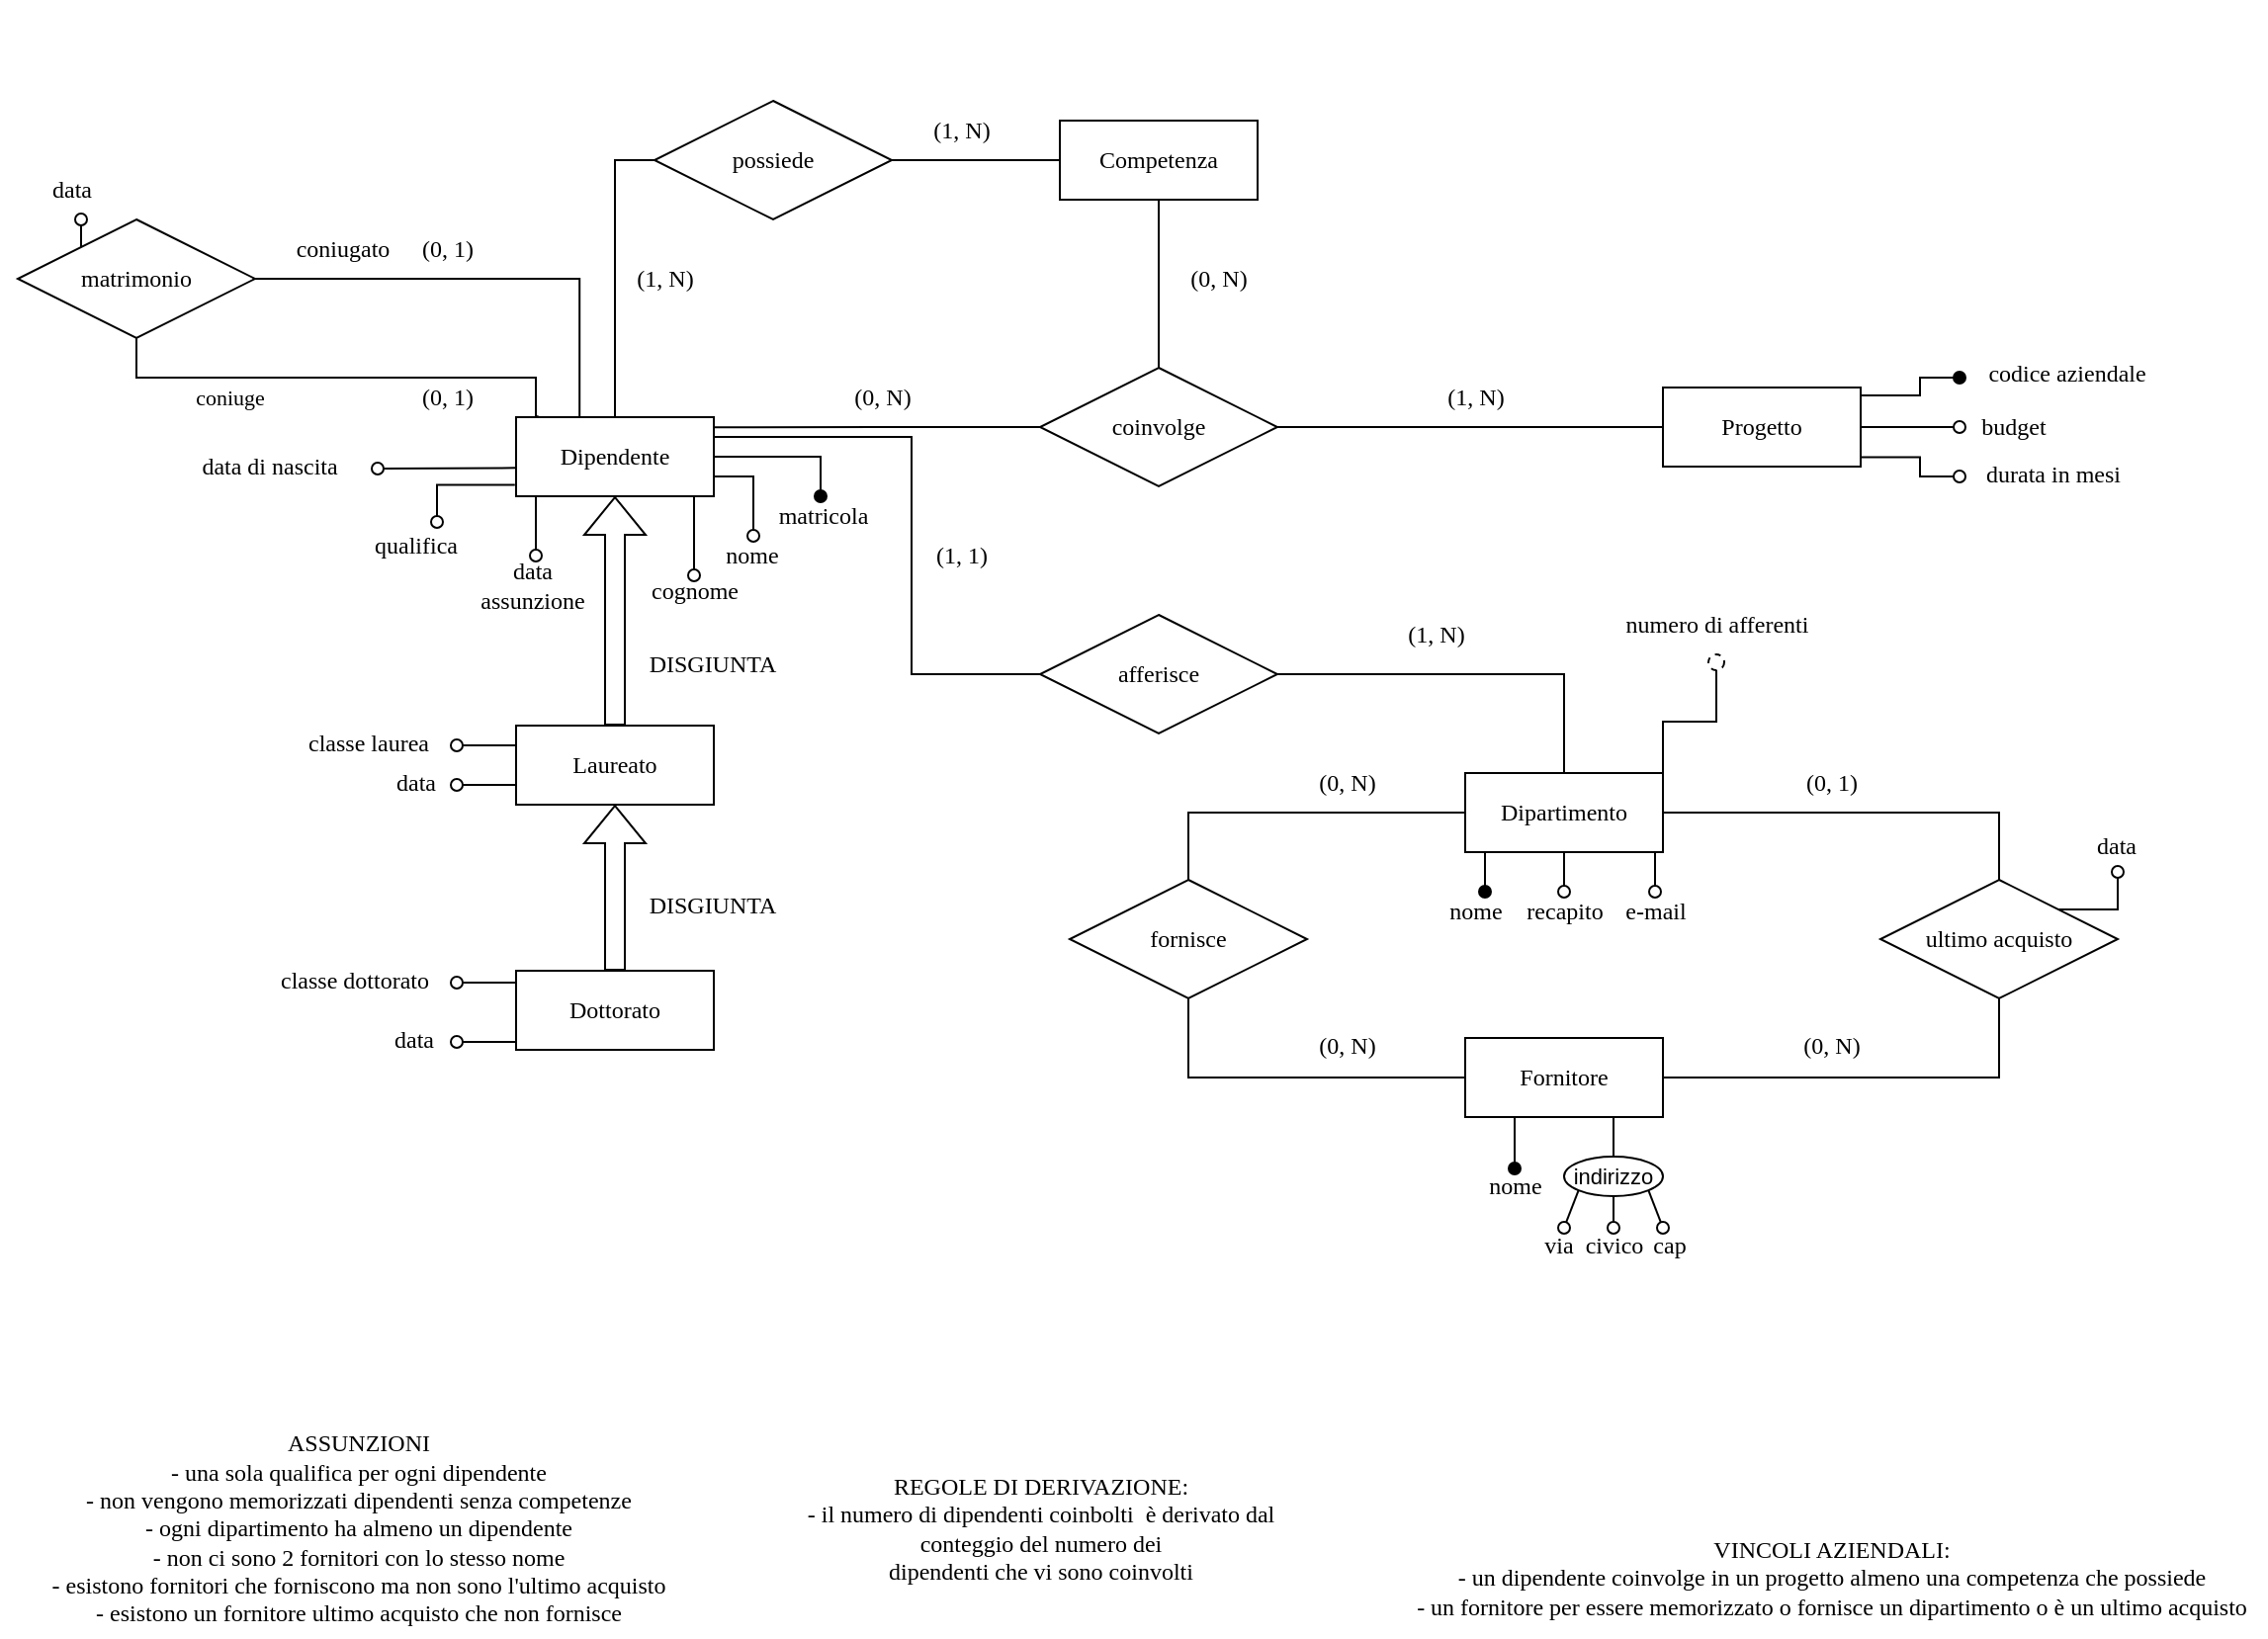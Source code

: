 <mxfile version="21.2.1" type="device">
  <diagram id="6RcjejaiYkViBM4j3bnB" name="Page-1">
    <mxGraphModel dx="968" dy="696" grid="1" gridSize="10" guides="1" tooltips="1" connect="1" arrows="1" fold="1" page="1" pageScale="1" pageWidth="1169" pageHeight="827" math="0" shadow="0">
      <root>
        <mxCell id="0" />
        <mxCell id="1" parent="0" />
        <mxCell id="n6kUpRcJRCV0Vo0bWATQ-28" value="" style="edgeStyle=orthogonalEdgeStyle;rounded=0;orthogonalLoop=1;jettySize=auto;exitX=0.5;exitY=1;exitDx=0;exitDy=0;entryX=0.5;entryY=0;entryDx=0;entryDy=0;strokeColor=default;endArrow=none;endFill=0;fontFamily=Computer Modern;fontSource=http%3A%2F%2Fmirrors.ctan.org%2Ffonts%2Fcm-unicode%2Ffonts%2Fotf%2Fcmunss.otf;html=1;" parent="1" source="n6kUpRcJRCV0Vo0bWATQ-1" target="n6kUpRcJRCV0Vo0bWATQ-9" edge="1">
          <mxGeometry relative="1" as="geometry" />
        </mxCell>
        <mxCell id="n6kUpRcJRCV0Vo0bWATQ-1" value="Competenza" style="whiteSpace=wrap;align=center;fontFamily=Computer Modern;fontSource=http%3A%2F%2Fmirrors.ctan.org%2Ffonts%2Fcm-unicode%2Ffonts%2Fotf%2Fcmunss.otf;html=1;" parent="1" vertex="1">
          <mxGeometry x="535" y="60" width="100" height="40" as="geometry" />
        </mxCell>
        <mxCell id="n6kUpRcJRCV0Vo0bWATQ-106" value="" style="edgeStyle=orthogonalEdgeStyle;rounded=0;orthogonalLoop=1;jettySize=auto;strokeColor=default;fontSize=12;endArrow=oval;endFill=0;fontFamily=Computer Modern;fontSource=http%3A%2F%2Fmirrors.ctan.org%2Ffonts%2Fcm-unicode%2Ffonts%2Fotf%2Fcmunss.otf;html=1;" parent="1" edge="1">
          <mxGeometry relative="1" as="geometry">
            <mxPoint x="380" y="270" as="targetPoint" />
            <Array as="points">
              <mxPoint x="380" y="240" />
            </Array>
            <mxPoint x="360" y="240" as="sourcePoint" />
          </mxGeometry>
        </mxCell>
        <mxCell id="n6kUpRcJRCV0Vo0bWATQ-108" value="" style="edgeStyle=orthogonalEdgeStyle;rounded=0;orthogonalLoop=1;jettySize=auto;exitX=0.006;exitY=0.642;exitDx=0;exitDy=0;strokeColor=default;fontSize=12;endArrow=oval;endFill=0;exitPerimeter=0;fontFamily=Computer Modern;fontSource=http%3A%2F%2Fmirrors.ctan.org%2Ffonts%2Fcm-unicode%2Ffonts%2Fotf%2Fcmunss.otf;html=1;" parent="1" source="n6kUpRcJRCV0Vo0bWATQ-2" edge="1">
          <mxGeometry relative="1" as="geometry">
            <mxPoint x="190" y="236" as="targetPoint" />
            <Array as="points">
              <mxPoint x="190" y="236" />
            </Array>
          </mxGeometry>
        </mxCell>
        <mxCell id="n6kUpRcJRCV0Vo0bWATQ-110" value="" style="edgeStyle=orthogonalEdgeStyle;rounded=0;orthogonalLoop=1;jettySize=auto;exitX=-0.006;exitY=0.856;exitDx=0;exitDy=0;strokeColor=default;fontSize=12;endArrow=oval;endFill=0;exitPerimeter=0;fontFamily=Computer Modern;fontSource=http%3A%2F%2Fmirrors.ctan.org%2Ffonts%2Fcm-unicode%2Ffonts%2Fotf%2Fcmunss.otf;html=1;" parent="1" source="n6kUpRcJRCV0Vo0bWATQ-2" edge="1">
          <mxGeometry relative="1" as="geometry">
            <mxPoint x="220" y="263" as="targetPoint" />
            <Array as="points">
              <mxPoint x="220" y="244" />
              <mxPoint x="220" y="263" />
            </Array>
          </mxGeometry>
        </mxCell>
        <mxCell id="n6kUpRcJRCV0Vo0bWATQ-112" value="" style="edgeStyle=orthogonalEdgeStyle;rounded=0;orthogonalLoop=1;jettySize=auto;exitX=0.25;exitY=1;exitDx=0;exitDy=0;strokeColor=default;fontSize=12;endArrow=oval;endFill=0;fontFamily=Computer Modern;fontSource=http%3A%2F%2Fmirrors.ctan.org%2Ffonts%2Fcm-unicode%2Ffonts%2Fotf%2Fcmunss.otf;html=1;" parent="1" source="n6kUpRcJRCV0Vo0bWATQ-2" edge="1">
          <mxGeometry relative="1" as="geometry">
            <mxPoint x="270" y="280" as="targetPoint" />
            <Array as="points">
              <mxPoint x="270" y="250" />
              <mxPoint x="270" y="270" />
            </Array>
          </mxGeometry>
        </mxCell>
        <mxCell id="n6kUpRcJRCV0Vo0bWATQ-114" value="" style="edgeStyle=orthogonalEdgeStyle;rounded=0;orthogonalLoop=1;jettySize=auto;exitX=0.25;exitY=1;exitDx=0;exitDy=0;strokeColor=default;fontSize=12;endArrow=oval;endFill=0;fontFamily=Computer Modern;fontSource=http%3A%2F%2Fmirrors.ctan.org%2Ffonts%2Fcm-unicode%2Ffonts%2Fotf%2Fcmunss.otf;html=1;" parent="1" source="n6kUpRcJRCV0Vo0bWATQ-2" edge="1">
          <mxGeometry relative="1" as="geometry">
            <mxPoint x="350" y="290" as="targetPoint" />
            <Array as="points">
              <mxPoint x="350" y="250" />
            </Array>
          </mxGeometry>
        </mxCell>
        <mxCell id="n6kUpRcJRCV0Vo0bWATQ-116" value="" style="edgeStyle=orthogonalEdgeStyle;rounded=0;orthogonalLoop=1;jettySize=auto;strokeColor=default;fontSize=12;endArrow=oval;endFill=1;fontFamily=Computer Modern;fontSource=http%3A%2F%2Fmirrors.ctan.org%2Ffonts%2Fcm-unicode%2Ffonts%2Fotf%2Fcmunss.otf;html=1;" parent="1" edge="1">
          <mxGeometry relative="1" as="geometry">
            <mxPoint x="414" y="250" as="targetPoint" />
            <Array as="points">
              <mxPoint x="414" y="230" />
              <mxPoint x="414" y="250" />
            </Array>
            <mxPoint x="354" y="230" as="sourcePoint" />
          </mxGeometry>
        </mxCell>
        <mxCell id="n6kUpRcJRCV0Vo0bWATQ-2" value="Dipendente" style="whiteSpace=wrap;align=center;fontFamily=Computer Modern;fontSource=http%3A%2F%2Fmirrors.ctan.org%2Ffonts%2Fcm-unicode%2Ffonts%2Fotf%2Fcmunss.otf;html=1;" parent="1" vertex="1">
          <mxGeometry x="260" y="210" width="100" height="40" as="geometry" />
        </mxCell>
        <mxCell id="n6kUpRcJRCV0Vo0bWATQ-54" value="" style="edgeStyle=orthogonalEdgeStyle;rounded=0;orthogonalLoop=1;jettySize=auto;exitX=1.001;exitY=0.1;exitDx=0;exitDy=0;strokeColor=default;endArrow=oval;endFill=1;exitPerimeter=0;fontFamily=Computer Modern;fontSource=http%3A%2F%2Fmirrors.ctan.org%2Ffonts%2Fcm-unicode%2Ffonts%2Fotf%2Fcmunss.otf;html=1;" parent="1" source="n6kUpRcJRCV0Vo0bWATQ-3" edge="1">
          <mxGeometry relative="1" as="geometry">
            <mxPoint x="990" y="190" as="targetPoint" />
            <Array as="points">
              <mxPoint x="970" y="199" />
              <mxPoint x="970" y="190" />
            </Array>
          </mxGeometry>
        </mxCell>
        <mxCell id="n6kUpRcJRCV0Vo0bWATQ-59" value="" style="edgeStyle=orthogonalEdgeStyle;rounded=0;orthogonalLoop=1;jettySize=auto;exitX=1;exitY=0.5;exitDx=0;exitDy=0;strokeColor=default;endArrow=oval;endFill=0;fontFamily=Computer Modern;fontSource=http%3A%2F%2Fmirrors.ctan.org%2Ffonts%2Fcm-unicode%2Ffonts%2Fotf%2Fcmunss.otf;html=1;" parent="1" source="n6kUpRcJRCV0Vo0bWATQ-3" edge="1">
          <mxGeometry relative="1" as="geometry">
            <mxPoint x="990" y="215" as="targetPoint" />
            <Array as="points">
              <mxPoint x="990" y="215" />
            </Array>
          </mxGeometry>
        </mxCell>
        <mxCell id="n6kUpRcJRCV0Vo0bWATQ-61" value="" style="edgeStyle=orthogonalEdgeStyle;rounded=0;orthogonalLoop=1;jettySize=auto;exitX=1.003;exitY=0.88;exitDx=0;exitDy=0;strokeColor=default;endArrow=oval;endFill=0;exitPerimeter=0;fontFamily=Computer Modern;fontSource=http%3A%2F%2Fmirrors.ctan.org%2Ffonts%2Fcm-unicode%2Ffonts%2Fotf%2Fcmunss.otf;html=1;" parent="1" source="n6kUpRcJRCV0Vo0bWATQ-3" edge="1">
          <mxGeometry relative="1" as="geometry">
            <mxPoint x="990" y="240" as="targetPoint" />
            <Array as="points">
              <mxPoint x="970" y="230" />
              <mxPoint x="970" y="240" />
            </Array>
          </mxGeometry>
        </mxCell>
        <mxCell id="n6kUpRcJRCV0Vo0bWATQ-3" value="Progetto" style="whiteSpace=wrap;align=center;fontFamily=Computer Modern;fontSource=http%3A%2F%2Fmirrors.ctan.org%2Ffonts%2Fcm-unicode%2Ffonts%2Fotf%2Fcmunss.otf;html=1;" parent="1" vertex="1">
          <mxGeometry x="840" y="195" width="100" height="40" as="geometry" />
        </mxCell>
        <mxCell id="n6kUpRcJRCV0Vo0bWATQ-76" value="" style="edgeStyle=orthogonalEdgeStyle;rounded=0;orthogonalLoop=1;jettySize=auto;exitX=0;exitY=0.25;exitDx=0;exitDy=0;strokeColor=default;fontSize=12;endArrow=oval;endFill=0;fontFamily=Computer Modern;fontSource=http%3A%2F%2Fmirrors.ctan.org%2Ffonts%2Fcm-unicode%2Ffonts%2Fotf%2Fcmunss.otf;html=1;" parent="1" source="n6kUpRcJRCV0Vo0bWATQ-4" edge="1">
          <mxGeometry relative="1" as="geometry">
            <mxPoint x="230" y="376" as="targetPoint" />
          </mxGeometry>
        </mxCell>
        <mxCell id="n6kUpRcJRCV0Vo0bWATQ-78" value="" style="edgeStyle=orthogonalEdgeStyle;rounded=0;orthogonalLoop=1;jettySize=auto;exitX=0;exitY=0.75;exitDx=0;exitDy=0;strokeColor=default;fontSize=12;endArrow=oval;endFill=0;fontFamily=Computer Modern;fontSource=http%3A%2F%2Fmirrors.ctan.org%2Ffonts%2Fcm-unicode%2Ffonts%2Fotf%2Fcmunss.otf;html=1;" parent="1" source="n6kUpRcJRCV0Vo0bWATQ-4" edge="1">
          <mxGeometry relative="1" as="geometry">
            <mxPoint x="230" y="396" as="targetPoint" />
          </mxGeometry>
        </mxCell>
        <mxCell id="n6kUpRcJRCV0Vo0bWATQ-4" value="Laureato" style="whiteSpace=wrap;align=center;fontFamily=Computer Modern;fontSource=http%3A%2F%2Fmirrors.ctan.org%2Ffonts%2Fcm-unicode%2Ffonts%2Fotf%2Fcmunss.otf;html=1;" parent="1" vertex="1">
          <mxGeometry x="260" y="366" width="100" height="40" as="geometry" />
        </mxCell>
        <mxCell id="n6kUpRcJRCV0Vo0bWATQ-70" value="" style="edgeStyle=orthogonalEdgeStyle;rounded=0;orthogonalLoop=1;jettySize=auto;exitX=0;exitY=0.5;exitDx=0;exitDy=0;strokeColor=default;fontSize=12;endArrow=oval;endFill=0;fontFamily=Computer Modern;fontSource=http%3A%2F%2Fmirrors.ctan.org%2Ffonts%2Fcm-unicode%2Ffonts%2Fotf%2Fcmunss.otf;html=1;" parent="1" source="n6kUpRcJRCV0Vo0bWATQ-5" edge="1">
          <mxGeometry relative="1" as="geometry">
            <mxPoint x="230" y="496" as="targetPoint" />
            <Array as="points">
              <mxPoint x="260" y="496" />
            </Array>
          </mxGeometry>
        </mxCell>
        <mxCell id="n6kUpRcJRCV0Vo0bWATQ-72" value="" style="edgeStyle=orthogonalEdgeStyle;rounded=0;orthogonalLoop=1;jettySize=auto;exitX=0;exitY=0.5;exitDx=0;exitDy=0;strokeColor=default;fontSize=12;endArrow=oval;endFill=0;fontFamily=Computer Modern;fontSource=http%3A%2F%2Fmirrors.ctan.org%2Ffonts%2Fcm-unicode%2Ffonts%2Fotf%2Fcmunss.otf;html=1;" parent="1" source="n6kUpRcJRCV0Vo0bWATQ-5" edge="1">
          <mxGeometry relative="1" as="geometry">
            <mxPoint x="230" y="526" as="targetPoint" />
            <Array as="points">
              <mxPoint x="260" y="526" />
            </Array>
          </mxGeometry>
        </mxCell>
        <mxCell id="n6kUpRcJRCV0Vo0bWATQ-5" value="Dottorato" style="whiteSpace=wrap;align=center;fontFamily=Computer Modern;fontSource=http%3A%2F%2Fmirrors.ctan.org%2Ffonts%2Fcm-unicode%2Ffonts%2Fotf%2Fcmunss.otf;html=1;" parent="1" vertex="1">
          <mxGeometry x="260" y="490" width="100" height="40" as="geometry" />
        </mxCell>
        <mxCell id="n6kUpRcJRCV0Vo0bWATQ-33" value="" style="edgeStyle=orthogonalEdgeStyle;rounded=0;orthogonalLoop=1;jettySize=auto;exitX=1;exitY=0.5;exitDx=0;exitDy=0;entryX=0.5;entryY=0;entryDx=0;entryDy=0;strokeColor=default;endArrow=none;endFill=0;fontFamily=Computer Modern;fontSource=http%3A%2F%2Fmirrors.ctan.org%2Ffonts%2Fcm-unicode%2Ffonts%2Fotf%2Fcmunss.otf;html=1;" parent="1" source="n6kUpRcJRCV0Vo0bWATQ-6" target="n6kUpRcJRCV0Vo0bWATQ-13" edge="1">
          <mxGeometry relative="1" as="geometry" />
        </mxCell>
        <mxCell id="n6kUpRcJRCV0Vo0bWATQ-91" value="" style="edgeStyle=orthogonalEdgeStyle;rounded=0;orthogonalLoop=1;jettySize=auto;exitX=0.25;exitY=1;exitDx=0;exitDy=0;strokeColor=default;fontSize=12;endArrow=oval;endFill=1;fontFamily=Computer Modern;fontSource=http%3A%2F%2Fmirrors.ctan.org%2Ffonts%2Fcm-unicode%2Ffonts%2Fotf%2Fcmunss.otf;html=1;" parent="1" source="n6kUpRcJRCV0Vo0bWATQ-6" edge="1">
          <mxGeometry relative="1" as="geometry">
            <mxPoint x="765" y="430" as="targetPoint" />
          </mxGeometry>
        </mxCell>
        <mxCell id="n6kUpRcJRCV0Vo0bWATQ-93" value="" style="edgeStyle=orthogonalEdgeStyle;rounded=0;orthogonalLoop=1;jettySize=auto;exitX=0.25;exitY=1;exitDx=0;exitDy=0;strokeColor=default;fontSize=12;endArrow=oval;endFill=1;fontFamily=Computer Modern;fontSource=http%3A%2F%2Fmirrors.ctan.org%2Ffonts%2Fcm-unicode%2Ffonts%2Fotf%2Fcmunss.otf;html=1;" parent="1" source="n6kUpRcJRCV0Vo0bWATQ-6" edge="1">
          <mxGeometry relative="1" as="geometry">
            <mxPoint x="750" y="450" as="targetPoint" />
            <Array as="points">
              <mxPoint x="750" y="430" />
              <mxPoint x="750" y="450" />
            </Array>
          </mxGeometry>
        </mxCell>
        <mxCell id="n6kUpRcJRCV0Vo0bWATQ-97" value="" style="edgeStyle=orthogonalEdgeStyle;rounded=0;orthogonalLoop=1;jettySize=auto;exitX=0.5;exitY=1;exitDx=0;exitDy=0;strokeColor=default;fontSize=12;endArrow=oval;endFill=0;fontFamily=Computer Modern;fontSource=http%3A%2F%2Fmirrors.ctan.org%2Ffonts%2Fcm-unicode%2Ffonts%2Fotf%2Fcmunss.otf;html=1;" parent="1" source="n6kUpRcJRCV0Vo0bWATQ-6" edge="1">
          <mxGeometry relative="1" as="geometry">
            <mxPoint x="790" y="450" as="targetPoint" />
          </mxGeometry>
        </mxCell>
        <mxCell id="n6kUpRcJRCV0Vo0bWATQ-101" value="" style="edgeStyle=orthogonalEdgeStyle;rounded=0;orthogonalLoop=1;jettySize=auto;exitX=0.75;exitY=1;exitDx=0;exitDy=0;strokeColor=default;fontSize=12;endArrow=oval;endFill=0;entryX=0.5;entryY=0.167;entryDx=0;entryDy=0;entryPerimeter=0;fontFamily=Computer Modern;fontSource=http%3A%2F%2Fmirrors.ctan.org%2Ffonts%2Fcm-unicode%2Ffonts%2Fotf%2Fcmunss.otf;html=1;" parent="1" source="n6kUpRcJRCV0Vo0bWATQ-6" target="n6kUpRcJRCV0Vo0bWATQ-104" edge="1">
          <mxGeometry relative="1" as="geometry">
            <mxPoint x="815" y="450" as="targetPoint" />
            <Array as="points" />
          </mxGeometry>
        </mxCell>
        <mxCell id="n6kUpRcJRCV0Vo0bWATQ-6" value="Dipartimento" style="whiteSpace=wrap;align=center;fontFamily=Computer Modern;fontSource=http%3A%2F%2Fmirrors.ctan.org%2Ffonts%2Fcm-unicode%2Ffonts%2Fotf%2Fcmunss.otf;html=1;" parent="1" vertex="1">
          <mxGeometry x="740" y="390" width="100" height="40" as="geometry" />
        </mxCell>
        <mxCell id="n6kUpRcJRCV0Vo0bWATQ-85" value="" style="edgeStyle=orthogonalEdgeStyle;rounded=0;orthogonalLoop=1;jettySize=auto;exitX=0.25;exitY=1;exitDx=0;exitDy=0;strokeColor=default;fontSize=12;endArrow=oval;endFill=1;fontFamily=Computer Modern;fontSource=http%3A%2F%2Fmirrors.ctan.org%2Ffonts%2Fcm-unicode%2Ffonts%2Fotf%2Fcmunss.otf;html=1;" parent="1" source="n6kUpRcJRCV0Vo0bWATQ-7" edge="1">
          <mxGeometry relative="1" as="geometry">
            <mxPoint x="765" y="590" as="targetPoint" />
          </mxGeometry>
        </mxCell>
        <mxCell id="n6kUpRcJRCV0Vo0bWATQ-7" value="Fornitore" style="whiteSpace=wrap;align=center;fontFamily=Computer Modern;fontSource=http%3A%2F%2Fmirrors.ctan.org%2Ffonts%2Fcm-unicode%2Ffonts%2Fotf%2Fcmunss.otf;html=1;" parent="1" vertex="1">
          <mxGeometry x="740" y="524" width="100" height="40" as="geometry" />
        </mxCell>
        <mxCell id="n6kUpRcJRCV0Vo0bWATQ-16" value="" style="edgeStyle=orthogonalEdgeStyle;rounded=0;orthogonalLoop=1;jettySize=auto;exitX=1;exitY=0.5;exitDx=0;exitDy=0;entryX=0;entryY=0.5;entryDx=0;entryDy=0;strokeColor=default;endArrow=none;endFill=0;fontFamily=Computer Modern;fontSource=http%3A%2F%2Fmirrors.ctan.org%2Ffonts%2Fcm-unicode%2Ffonts%2Fotf%2Fcmunss.otf;html=1;" parent="1" source="n6kUpRcJRCV0Vo0bWATQ-8" target="n6kUpRcJRCV0Vo0bWATQ-1" edge="1">
          <mxGeometry relative="1" as="geometry" />
        </mxCell>
        <mxCell id="n6kUpRcJRCV0Vo0bWATQ-17" value="" style="edgeStyle=orthogonalEdgeStyle;rounded=0;orthogonalLoop=1;jettySize=auto;exitX=0;exitY=0.5;exitDx=0;exitDy=0;entryX=0.5;entryY=0;entryDx=0;entryDy=0;strokeColor=default;endArrow=none;endFill=0;fontFamily=Computer Modern;fontSource=http%3A%2F%2Fmirrors.ctan.org%2Ffonts%2Fcm-unicode%2Ffonts%2Fotf%2Fcmunss.otf;html=1;" parent="1" source="n6kUpRcJRCV0Vo0bWATQ-8" target="n6kUpRcJRCV0Vo0bWATQ-2" edge="1">
          <mxGeometry relative="1" as="geometry" />
        </mxCell>
        <mxCell id="n6kUpRcJRCV0Vo0bWATQ-8" value="possiede" style="shape=rhombus;perimeter=rhombusPerimeter;whiteSpace=wrap;align=center;fontFamily=Computer Modern;fontSource=http%3A%2F%2Fmirrors.ctan.org%2Ffonts%2Fcm-unicode%2Ffonts%2Fotf%2Fcmunss.otf;html=1;" parent="1" vertex="1">
          <mxGeometry x="330" y="50" width="120" height="60" as="geometry" />
        </mxCell>
        <mxCell id="n6kUpRcJRCV0Vo0bWATQ-29" value="" style="edgeStyle=orthogonalEdgeStyle;rounded=0;orthogonalLoop=1;jettySize=auto;exitX=1;exitY=0.5;exitDx=0;exitDy=0;entryX=0;entryY=0.5;entryDx=0;entryDy=0;strokeColor=default;endArrow=none;endFill=0;fontFamily=Computer Modern;fontSource=http%3A%2F%2Fmirrors.ctan.org%2Ffonts%2Fcm-unicode%2Ffonts%2Fotf%2Fcmunss.otf;html=1;" parent="1" source="n6kUpRcJRCV0Vo0bWATQ-9" target="n6kUpRcJRCV0Vo0bWATQ-3" edge="1">
          <mxGeometry relative="1" as="geometry" />
        </mxCell>
        <mxCell id="n6kUpRcJRCV0Vo0bWATQ-30" value="" style="edgeStyle=orthogonalEdgeStyle;rounded=0;orthogonalLoop=1;jettySize=auto;exitX=0;exitY=0.5;exitDx=0;exitDy=0;entryX=0.998;entryY=0.128;entryDx=0;entryDy=0;strokeColor=default;endArrow=none;endFill=0;entryPerimeter=0;fontFamily=Computer Modern;fontSource=http%3A%2F%2Fmirrors.ctan.org%2Ffonts%2Fcm-unicode%2Ffonts%2Fotf%2Fcmunss.otf;html=1;" parent="1" source="n6kUpRcJRCV0Vo0bWATQ-9" target="n6kUpRcJRCV0Vo0bWATQ-2" edge="1">
          <mxGeometry relative="1" as="geometry" />
        </mxCell>
        <mxCell id="n6kUpRcJRCV0Vo0bWATQ-9" value="coinvolge" style="shape=rhombus;perimeter=rhombusPerimeter;whiteSpace=wrap;align=center;fontFamily=Computer Modern;fontSource=http%3A%2F%2Fmirrors.ctan.org%2Ffonts%2Fcm-unicode%2Ffonts%2Fotf%2Fcmunss.otf;html=1;" parent="1" vertex="1">
          <mxGeometry x="525" y="185" width="120" height="60" as="geometry" />
        </mxCell>
        <mxCell id="n6kUpRcJRCV0Vo0bWATQ-31" value="" style="edgeStyle=orthogonalEdgeStyle;rounded=0;orthogonalLoop=1;jettySize=auto;exitX=0;exitY=0.5;exitDx=0;exitDy=0;entryX=1;entryY=1;entryDx=0;entryDy=0;strokeColor=default;endArrow=none;endFill=0;fontFamily=Computer Modern;fontSource=http%3A%2F%2Fmirrors.ctan.org%2Ffonts%2Fcm-unicode%2Ffonts%2Fotf%2Fcmunss.otf;html=1;" parent="1" source="n6kUpRcJRCV0Vo0bWATQ-11" target="n6kUpRcJRCV0Vo0bWATQ-2" edge="1">
          <mxGeometry relative="1" as="geometry">
            <Array as="points">
              <mxPoint x="460" y="340" />
              <mxPoint x="460" y="220" />
              <mxPoint x="360" y="220" />
            </Array>
          </mxGeometry>
        </mxCell>
        <mxCell id="n6kUpRcJRCV0Vo0bWATQ-32" value="" style="edgeStyle=orthogonalEdgeStyle;rounded=0;orthogonalLoop=1;jettySize=auto;exitX=1;exitY=0.5;exitDx=0;exitDy=0;entryX=0.5;entryY=0;entryDx=0;entryDy=0;strokeColor=default;endArrow=none;endFill=0;fontFamily=Computer Modern;fontSource=http%3A%2F%2Fmirrors.ctan.org%2Ffonts%2Fcm-unicode%2Ffonts%2Fotf%2Fcmunss.otf;html=1;" parent="1" source="n6kUpRcJRCV0Vo0bWATQ-11" target="n6kUpRcJRCV0Vo0bWATQ-6" edge="1">
          <mxGeometry relative="1" as="geometry" />
        </mxCell>
        <mxCell id="n6kUpRcJRCV0Vo0bWATQ-11" value="afferisce" style="shape=rhombus;perimeter=rhombusPerimeter;whiteSpace=wrap;align=center;fontFamily=Computer Modern;fontSource=http%3A%2F%2Fmirrors.ctan.org%2Ffonts%2Fcm-unicode%2Ffonts%2Fotf%2Fcmunss.otf;html=1;" parent="1" vertex="1">
          <mxGeometry x="525" y="310" width="120" height="60" as="geometry" />
        </mxCell>
        <mxCell id="n6kUpRcJRCV0Vo0bWATQ-35" value="" style="edgeStyle=orthogonalEdgeStyle;rounded=0;orthogonalLoop=1;jettySize=auto;exitX=0.5;exitY=1;exitDx=0;exitDy=0;entryX=0;entryY=0.5;entryDx=0;entryDy=0;strokeColor=default;endArrow=none;endFill=0;fontFamily=Computer Modern;fontSource=http%3A%2F%2Fmirrors.ctan.org%2Ffonts%2Fcm-unicode%2Ffonts%2Fotf%2Fcmunss.otf;html=1;" parent="1" source="n6kUpRcJRCV0Vo0bWATQ-12" target="n6kUpRcJRCV0Vo0bWATQ-7" edge="1">
          <mxGeometry relative="1" as="geometry" />
        </mxCell>
        <mxCell id="n6kUpRcJRCV0Vo0bWATQ-36" value="" style="edgeStyle=orthogonalEdgeStyle;rounded=0;orthogonalLoop=1;jettySize=auto;exitX=0.5;exitY=0;exitDx=0;exitDy=0;entryX=0;entryY=0.5;entryDx=0;entryDy=0;strokeColor=default;endArrow=none;endFill=0;fontFamily=Computer Modern;fontSource=http%3A%2F%2Fmirrors.ctan.org%2Ffonts%2Fcm-unicode%2Ffonts%2Fotf%2Fcmunss.otf;html=1;" parent="1" source="n6kUpRcJRCV0Vo0bWATQ-12" target="n6kUpRcJRCV0Vo0bWATQ-6" edge="1">
          <mxGeometry relative="1" as="geometry" />
        </mxCell>
        <mxCell id="n6kUpRcJRCV0Vo0bWATQ-12" value="fornisce" style="shape=rhombus;perimeter=rhombusPerimeter;whiteSpace=wrap;align=center;fontFamily=Computer Modern;fontSource=http%3A%2F%2Fmirrors.ctan.org%2Ffonts%2Fcm-unicode%2Ffonts%2Fotf%2Fcmunss.otf;html=1;" parent="1" vertex="1">
          <mxGeometry x="540" y="444" width="120" height="60" as="geometry" />
        </mxCell>
        <mxCell id="n6kUpRcJRCV0Vo0bWATQ-34" value="" style="edgeStyle=orthogonalEdgeStyle;rounded=0;orthogonalLoop=1;jettySize=auto;exitX=0.5;exitY=1;exitDx=0;exitDy=0;entryX=1;entryY=0.5;entryDx=0;entryDy=0;strokeColor=default;endArrow=none;endFill=0;fontFamily=Computer Modern;fontSource=http%3A%2F%2Fmirrors.ctan.org%2Ffonts%2Fcm-unicode%2Ffonts%2Fotf%2Fcmunss.otf;html=1;" parent="1" source="n6kUpRcJRCV0Vo0bWATQ-13" target="n6kUpRcJRCV0Vo0bWATQ-7" edge="1">
          <mxGeometry relative="1" as="geometry" />
        </mxCell>
        <mxCell id="n6kUpRcJRCV0Vo0bWATQ-82" value="" style="edgeStyle=orthogonalEdgeStyle;rounded=0;orthogonalLoop=1;jettySize=auto;exitX=1;exitY=0;exitDx=0;exitDy=0;strokeColor=default;fontSize=12;endArrow=oval;endFill=0;fontFamily=Computer Modern;fontSource=http%3A%2F%2Fmirrors.ctan.org%2Ffonts%2Fcm-unicode%2Ffonts%2Fotf%2Fcmunss.otf;html=1;" parent="1" source="n6kUpRcJRCV0Vo0bWATQ-13" edge="1">
          <mxGeometry relative="1" as="geometry">
            <mxPoint x="1070" y="440" as="targetPoint" />
          </mxGeometry>
        </mxCell>
        <mxCell id="n6kUpRcJRCV0Vo0bWATQ-13" value="ultimo acquisto" style="shape=rhombus;perimeter=rhombusPerimeter;whiteSpace=wrap;align=center;fontFamily=Computer Modern;fontSource=http%3A%2F%2Fmirrors.ctan.org%2Ffonts%2Fcm-unicode%2Ffonts%2Fotf%2Fcmunss.otf;html=1;" parent="1" vertex="1">
          <mxGeometry x="950" y="444" width="120" height="60" as="geometry" />
        </mxCell>
        <mxCell id="n6kUpRcJRCV0Vo0bWATQ-23" value="(1, N)" style="text;align=center;verticalAlign=middle;resizable=0;points=[];autosize=1;strokeColor=none;fillColor=none;fontFamily=Computer Modern;fontSource=http%3A%2F%2Fmirrors.ctan.org%2Ffonts%2Fcm-unicode%2Ffonts%2Fotf%2Fcmunss.otf;html=1;" parent="1" vertex="1">
          <mxGeometry x="310" y="125" width="50" height="30" as="geometry" />
        </mxCell>
        <mxCell id="n6kUpRcJRCV0Vo0bWATQ-25" value="(1, N)" style="text;align=center;verticalAlign=middle;resizable=0;points=[];autosize=1;strokeColor=none;fillColor=none;fontFamily=Computer Modern;fontSource=http%3A%2F%2Fmirrors.ctan.org%2Ffonts%2Fcm-unicode%2Ffonts%2Fotf%2Fcmunss.otf;html=1;" parent="1" vertex="1">
          <mxGeometry x="460" y="50" width="50" height="30" as="geometry" />
        </mxCell>
        <mxCell id="n6kUpRcJRCV0Vo0bWATQ-27" value="(0, 1)" style="text;align=center;verticalAlign=middle;resizable=0;points=[];autosize=1;strokeColor=none;fillColor=none;fontFamily=Computer Modern;fontSource=http%3A%2F%2Fmirrors.ctan.org%2Ffonts%2Fcm-unicode%2Ffonts%2Fotf%2Fcmunss.otf;html=1;" parent="1" vertex="1">
          <mxGeometry x="200" y="185" width="50" height="30" as="geometry" />
        </mxCell>
        <mxCell id="n6kUpRcJRCV0Vo0bWATQ-37" value="(0, N)" style="text;align=center;verticalAlign=middle;resizable=0;points=[];autosize=1;strokeColor=none;fillColor=none;fontFamily=Computer Modern;fontSource=http%3A%2F%2Fmirrors.ctan.org%2Ffonts%2Fcm-unicode%2Ffonts%2Fotf%2Fcmunss.otf;html=1;" parent="1" vertex="1">
          <mxGeometry x="420" y="185" width="50" height="30" as="geometry" />
        </mxCell>
        <mxCell id="n6kUpRcJRCV0Vo0bWATQ-38" value="(1, N)" style="text;align=center;verticalAlign=middle;resizable=0;points=[];autosize=1;strokeColor=none;fillColor=none;fontFamily=Computer Modern;fontSource=http%3A%2F%2Fmirrors.ctan.org%2Ffonts%2Fcm-unicode%2Ffonts%2Fotf%2Fcmunss.otf;html=1;" parent="1" vertex="1">
          <mxGeometry x="720" y="185" width="50" height="30" as="geometry" />
        </mxCell>
        <mxCell id="n6kUpRcJRCV0Vo0bWATQ-39" value="(1, 1)" style="text;align=center;verticalAlign=middle;resizable=0;points=[];autosize=1;strokeColor=none;fillColor=none;fontFamily=Computer Modern;fontSource=http%3A%2F%2Fmirrors.ctan.org%2Ffonts%2Fcm-unicode%2Ffonts%2Fotf%2Fcmunss.otf;html=1;" parent="1" vertex="1">
          <mxGeometry x="460" y="265" width="50" height="30" as="geometry" />
        </mxCell>
        <mxCell id="n6kUpRcJRCV0Vo0bWATQ-40" value="(1, N)" style="text;align=center;verticalAlign=middle;resizable=0;points=[];autosize=1;strokeColor=none;fillColor=none;fontFamily=Computer Modern;fontSource=http%3A%2F%2Fmirrors.ctan.org%2Ffonts%2Fcm-unicode%2Ffonts%2Fotf%2Fcmunss.otf;html=1;" parent="1" vertex="1">
          <mxGeometry x="700" y="305" width="50" height="30" as="geometry" />
        </mxCell>
        <mxCell id="n6kUpRcJRCV0Vo0bWATQ-41" value="(0, N)" style="text;align=center;verticalAlign=middle;resizable=0;points=[];autosize=1;strokeColor=none;fillColor=none;fontFamily=Computer Modern;fontSource=http%3A%2F%2Fmirrors.ctan.org%2Ffonts%2Fcm-unicode%2Ffonts%2Fotf%2Fcmunss.otf;html=1;" parent="1" vertex="1">
          <mxGeometry x="655" y="380" width="50" height="30" as="geometry" />
        </mxCell>
        <mxCell id="n6kUpRcJRCV0Vo0bWATQ-43" value="(0, N)" style="text;align=center;verticalAlign=middle;resizable=0;points=[];autosize=1;strokeColor=none;fillColor=none;fontFamily=Computer Modern;fontSource=http%3A%2F%2Fmirrors.ctan.org%2Ffonts%2Fcm-unicode%2Ffonts%2Fotf%2Fcmunss.otf;html=1;" parent="1" vertex="1">
          <mxGeometry x="655" y="513.0" width="50" height="30" as="geometry" />
        </mxCell>
        <mxCell id="n6kUpRcJRCV0Vo0bWATQ-44" value="(0, N)" style="text;align=center;verticalAlign=middle;resizable=0;points=[];autosize=1;strokeColor=none;fillColor=none;fontFamily=Computer Modern;fontSource=http%3A%2F%2Fmirrors.ctan.org%2Ffonts%2Fcm-unicode%2Ffonts%2Fotf%2Fcmunss.otf;html=1;" parent="1" vertex="1">
          <mxGeometry x="900" y="513.0" width="50" height="30" as="geometry" />
        </mxCell>
        <mxCell id="n6kUpRcJRCV0Vo0bWATQ-45" value="(0, 1)" style="text;align=center;verticalAlign=middle;resizable=0;points=[];autosize=1;strokeColor=none;fillColor=none;fontFamily=Computer Modern;fontSource=http%3A%2F%2Fmirrors.ctan.org%2Ffonts%2Fcm-unicode%2Ffonts%2Fotf%2Fcmunss.otf;html=1;" parent="1" vertex="1">
          <mxGeometry x="900" y="380" width="50" height="30" as="geometry" />
        </mxCell>
        <mxCell id="n6kUpRcJRCV0Vo0bWATQ-46" value="(0, N)" style="text;align=center;verticalAlign=middle;resizable=0;points=[];autosize=1;strokeColor=none;fillColor=none;fontFamily=Computer Modern;fontSource=http%3A%2F%2Fmirrors.ctan.org%2Ffonts%2Fcm-unicode%2Ffonts%2Fotf%2Fcmunss.otf;html=1;" parent="1" vertex="1">
          <mxGeometry x="590" y="125.0" width="50" height="30" as="geometry" />
        </mxCell>
        <mxCell id="n6kUpRcJRCV0Vo0bWATQ-52" value="codice aziendale" style="text;align=center;verticalAlign=middle;resizable=0;points=[];autosize=1;strokeColor=none;fillColor=none;spacing=0;fontFamily=Computer Modern;fontSource=http%3A%2F%2Fmirrors.ctan.org%2Ffonts%2Fcm-unicode%2Ffonts%2Fotf%2Fcmunss.otf;html=1;" parent="1" vertex="1">
          <mxGeometry x="994" y="178" width="100" height="20" as="geometry" />
        </mxCell>
        <mxCell id="n6kUpRcJRCV0Vo0bWATQ-57" value="budget" style="text;align=center;verticalAlign=middle;resizable=0;points=[];autosize=1;strokeColor=none;fillColor=none;spacing=0;fontFamily=Computer Modern;fontSource=http%3A%2F%2Fmirrors.ctan.org%2Ffonts%2Fcm-unicode%2Ffonts%2Fotf%2Fcmunss.otf;html=1;" parent="1" vertex="1">
          <mxGeometry x="992" y="205" width="50" height="20" as="geometry" />
        </mxCell>
        <mxCell id="n6kUpRcJRCV0Vo0bWATQ-64" value="durata in mesi" style="text;align=center;verticalAlign=middle;resizable=0;points=[];autosize=1;strokeColor=none;fillColor=none;fontSize=12;spacing=0;fontFamily=Computer Modern;fontSource=http%3A%2F%2Fmirrors.ctan.org%2Ffonts%2Fcm-unicode%2Ffonts%2Fotf%2Fcmunss.otf;html=1;" parent="1" vertex="1">
          <mxGeometry x="992" y="229" width="90" height="20" as="geometry" />
        </mxCell>
        <mxCell id="n6kUpRcJRCV0Vo0bWATQ-67" value="data" style="text;align=center;verticalAlign=middle;resizable=0;points=[];autosize=1;strokeColor=none;fillColor=none;fontSize=12;fontFamily=Computer Modern;fontSource=http%3A%2F%2Fmirrors.ctan.org%2Ffonts%2Fcm-unicode%2Ffonts%2Fotf%2Fcmunss.otf;html=1;" parent="1" vertex="1">
          <mxGeometry x="15" y="80" width="40" height="30" as="geometry" />
        </mxCell>
        <mxCell id="n6kUpRcJRCV0Vo0bWATQ-73" value="classe dottorato" style="text;align=center;verticalAlign=middle;resizable=0;points=[];autosize=1;strokeColor=none;fillColor=none;fontSize=12;spacing=0;fontFamily=Computer Modern;fontSource=http%3A%2F%2Fmirrors.ctan.org%2Ffonts%2Fcm-unicode%2Ffonts%2Fotf%2Fcmunss.otf;html=1;" parent="1" vertex="1">
          <mxGeometry x="133" y="485" width="90" height="20" as="geometry" />
        </mxCell>
        <mxCell id="n6kUpRcJRCV0Vo0bWATQ-74" value="data" style="text;align=center;verticalAlign=middle;resizable=0;points=[];autosize=1;strokeColor=none;fillColor=none;fontSize=12;fontFamily=Computer Modern;fontSource=http%3A%2F%2Fmirrors.ctan.org%2Ffonts%2Fcm-unicode%2Ffonts%2Fotf%2Fcmunss.otf;html=1;" parent="1" vertex="1">
          <mxGeometry x="188" y="510" width="40" height="30" as="geometry" />
        </mxCell>
        <mxCell id="n6kUpRcJRCV0Vo0bWATQ-79" value="classe laurea" style="text;align=center;verticalAlign=middle;resizable=0;points=[];autosize=1;strokeColor=none;fillColor=none;fontSize=12;fontFamily=Computer Modern;fontSource=http%3A%2F%2Fmirrors.ctan.org%2Ffonts%2Fcm-unicode%2Ffonts%2Fotf%2Fcmunss.otf;html=1;" parent="1" vertex="1">
          <mxGeometry x="145" y="360" width="80" height="30" as="geometry" />
        </mxCell>
        <mxCell id="n6kUpRcJRCV0Vo0bWATQ-80" value="data" style="text;align=center;verticalAlign=middle;resizable=0;points=[];autosize=1;strokeColor=none;fillColor=none;fontSize=12;fontFamily=Computer Modern;fontSource=http%3A%2F%2Fmirrors.ctan.org%2Ffonts%2Fcm-unicode%2Ffonts%2Fotf%2Fcmunss.otf;html=1;" parent="1" vertex="1">
          <mxGeometry x="189" y="380" width="40" height="30" as="geometry" />
        </mxCell>
        <mxCell id="n6kUpRcJRCV0Vo0bWATQ-83" value="data" style="text;align=center;verticalAlign=middle;resizable=0;points=[];autosize=1;strokeColor=none;fillColor=none;fontSize=12;fontFamily=Computer Modern;fontSource=http%3A%2F%2Fmirrors.ctan.org%2Ffonts%2Fcm-unicode%2Ffonts%2Fotf%2Fcmunss.otf;html=1;" parent="1" vertex="1">
          <mxGeometry x="1049" y="412" width="40" height="30" as="geometry" />
        </mxCell>
        <mxCell id="n6kUpRcJRCV0Vo0bWATQ-88" value="nome" style="text;align=center;verticalAlign=middle;resizable=0;points=[];autosize=1;strokeColor=none;fillColor=none;fontSize=12;fontFamily=Computer Modern;fontSource=http%3A%2F%2Fmirrors.ctan.org%2Ffonts%2Fcm-unicode%2Ffonts%2Fotf%2Fcmunss.otf;html=1;" parent="1" vertex="1">
          <mxGeometry x="740" y="584" width="50" height="30" as="geometry" />
        </mxCell>
        <mxCell id="n6kUpRcJRCV0Vo0bWATQ-89" value="via" style="text;align=center;verticalAlign=middle;resizable=0;points=[];autosize=1;strokeColor=none;fillColor=none;fontSize=12;fontFamily=Computer Modern;fontSource=http%3A%2F%2Fmirrors.ctan.org%2Ffonts%2Fcm-unicode%2Ffonts%2Fotf%2Fcmunss.otf;html=1;" parent="1" vertex="1">
          <mxGeometry x="767" y="614" width="40" height="30" as="geometry" />
        </mxCell>
        <mxCell id="n6kUpRcJRCV0Vo0bWATQ-102" value="nome" style="text;align=center;verticalAlign=middle;resizable=0;points=[];autosize=1;strokeColor=none;fillColor=none;fontSize=12;fontFamily=Computer Modern;fontSource=http%3A%2F%2Fmirrors.ctan.org%2Ffonts%2Fcm-unicode%2Ffonts%2Fotf%2Fcmunss.otf;html=1;" parent="1" vertex="1">
          <mxGeometry x="720" y="445" width="50" height="30" as="geometry" />
        </mxCell>
        <mxCell id="n6kUpRcJRCV0Vo0bWATQ-103" value="recapito" style="text;align=center;verticalAlign=middle;resizable=0;points=[];autosize=1;strokeColor=none;fillColor=none;fontSize=12;fontFamily=Computer Modern;fontSource=http%3A%2F%2Fmirrors.ctan.org%2Ffonts%2Fcm-unicode%2Ffonts%2Fotf%2Fcmunss.otf;html=1;" parent="1" vertex="1">
          <mxGeometry x="760" y="445" width="60" height="30" as="geometry" />
        </mxCell>
        <mxCell id="n6kUpRcJRCV0Vo0bWATQ-104" value="e-mail" style="text;align=center;verticalAlign=middle;resizable=0;points=[];autosize=1;strokeColor=none;fillColor=none;fontSize=12;fontFamily=Computer Modern;fontSource=http%3A%2F%2Fmirrors.ctan.org%2Ffonts%2Fcm-unicode%2Ffonts%2Fotf%2Fcmunss.otf;html=1;" parent="1" vertex="1">
          <mxGeometry x="811" y="445" width="50" height="30" as="geometry" />
        </mxCell>
        <mxCell id="n6kUpRcJRCV0Vo0bWATQ-117" value="data di nascita" style="text;align=center;verticalAlign=middle;resizable=0;points=[];autosize=1;strokeColor=none;fillColor=none;fontSize=12;fontFamily=Computer Modern;fontSource=http%3A%2F%2Fmirrors.ctan.org%2Ffonts%2Fcm-unicode%2Ffonts%2Fotf%2Fcmunss.otf;html=1;" parent="1" vertex="1">
          <mxGeometry x="90" y="220" width="90" height="30" as="geometry" />
        </mxCell>
        <mxCell id="n6kUpRcJRCV0Vo0bWATQ-118" value="qualifica" style="text;align=center;verticalAlign=middle;resizable=0;points=[];autosize=1;strokeColor=none;fillColor=none;fontSize=12;fontFamily=Computer Modern;fontSource=http%3A%2F%2Fmirrors.ctan.org%2Ffonts%2Fcm-unicode%2Ffonts%2Fotf%2Fcmunss.otf;html=1;" parent="1" vertex="1">
          <mxGeometry x="174" y="260" width="70" height="30" as="geometry" />
        </mxCell>
        <mxCell id="n6kUpRcJRCV0Vo0bWATQ-119" value="data&lt;br&gt;assunzione" style="text;align=center;verticalAlign=middle;resizable=0;points=[];autosize=1;strokeColor=none;fillColor=none;fontSize=12;fontFamily=Computer Modern;fontSource=http%3A%2F%2Fmirrors.ctan.org%2Ffonts%2Fcm-unicode%2Ffonts%2Fotf%2Fcmunss.otf;html=1;" parent="1" vertex="1">
          <mxGeometry x="228" y="275" width="80" height="40" as="geometry" />
        </mxCell>
        <mxCell id="n6kUpRcJRCV0Vo0bWATQ-120" value="nome" style="text;align=center;verticalAlign=middle;resizable=0;points=[];autosize=1;strokeColor=none;fillColor=none;fontSize=12;fontFamily=Computer Modern;fontSource=http%3A%2F%2Fmirrors.ctan.org%2Ffonts%2Fcm-unicode%2Ffonts%2Fotf%2Fcmunss.otf;html=1;" parent="1" vertex="1">
          <mxGeometry x="354" y="265" width="50" height="30" as="geometry" />
        </mxCell>
        <mxCell id="n6kUpRcJRCV0Vo0bWATQ-121" value="cognome" style="text;align=center;verticalAlign=middle;resizable=0;points=[];autosize=1;strokeColor=none;fillColor=none;fontSize=12;fontFamily=Computer Modern;fontSource=http%3A%2F%2Fmirrors.ctan.org%2Ffonts%2Fcm-unicode%2Ffonts%2Fotf%2Fcmunss.otf;html=1;" parent="1" vertex="1">
          <mxGeometry x="315" y="283" width="70" height="30" as="geometry" />
        </mxCell>
        <mxCell id="n6kUpRcJRCV0Vo0bWATQ-122" value="matricola" style="text;align=center;verticalAlign=middle;resizable=0;points=[];autosize=1;strokeColor=none;fillColor=none;fontSize=12;fontFamily=Computer Modern;fontSource=http%3A%2F%2Fmirrors.ctan.org%2Ffonts%2Fcm-unicode%2Ffonts%2Fotf%2Fcmunss.otf;html=1;" parent="1" vertex="1">
          <mxGeometry x="380" y="245" width="70" height="30" as="geometry" />
        </mxCell>
        <mxCell id="n6kUpRcJRCV0Vo0bWATQ-125" value="VINCOLI AZIENDALI:&lt;br&gt;- un dipendente coinvolge in un progetto almeno una competenza che possiede&lt;br&gt;- un fornitore per essere memorizzato o fornisce un dipartimento o è un ultimo acquisto" style="text;align=center;verticalAlign=middle;resizable=0;points=[];autosize=1;strokeColor=none;fillColor=none;fontSize=12;fontFamily=Computer Modern;fontSource=http%3A%2F%2Fmirrors.ctan.org%2Ffonts%2Fcm-unicode%2Ffonts%2Fotf%2Fcmunss.otf;html=1;" parent="1" vertex="1">
          <mxGeometry x="705" y="767" width="440" height="60" as="geometry" />
        </mxCell>
        <mxCell id="n6kUpRcJRCV0Vo0bWATQ-126" value="ASSUNZIONI&lt;br&gt;- una sola qualifica per ogni dipendente&lt;br&gt;- non vengono memorizzati dipendenti senza competenze&lt;br&gt;- ogni dipartimento ha almeno un dipendente&lt;br&gt;- non ci sono 2 fornitori con lo stesso nome&lt;br&gt;- esistono fornitori che forniscono ma non sono l&#39;ultimo acquisto&lt;br&gt;- esistono un fornitore ultimo acquisto che non fornisce" style="text;align=center;verticalAlign=middle;resizable=0;points=[];autosize=1;strokeColor=none;fillColor=none;fontSize=12;fontFamily=Computer Modern;fontSource=http%3A%2F%2Fmirrors.ctan.org%2Ffonts%2Fcm-unicode%2Ffonts%2Fotf%2Fcmunss.otf;html=1;" parent="1" vertex="1">
          <mxGeometry x="15" y="717" width="330" height="110" as="geometry" />
        </mxCell>
        <mxCell id="NeOe52X9Q0CFvuu51MBH-4" value="" style="shape=flexArrow;endArrow=classic;rounded=0;exitX=0.5;exitY=0;exitDx=0;exitDy=0;fontFamily=Computer Modern;fontSource=http%3A%2F%2Fmirrors.ctan.org%2Ffonts%2Fcm-unicode%2Ffonts%2Fotf%2Fcmunss.otf;html=1;" parent="1" source="n6kUpRcJRCV0Vo0bWATQ-4" edge="1">
          <mxGeometry width="50" height="50" relative="1" as="geometry">
            <mxPoint x="220" y="400" as="sourcePoint" />
            <mxPoint x="310" y="250" as="targetPoint" />
          </mxGeometry>
        </mxCell>
        <mxCell id="NeOe52X9Q0CFvuu51MBH-5" value="DISGIUNTA" style="text;align=center;verticalAlign=middle;resizable=0;points=[];autosize=1;strokeColor=none;fillColor=none;fontFamily=Computer Modern;fontSource=http%3A%2F%2Fmirrors.ctan.org%2Ffonts%2Fcm-unicode%2Ffonts%2Fotf%2Fcmunss.otf;html=1;" parent="1" vertex="1">
          <mxGeometry x="314" y="320" width="90" height="30" as="geometry" />
        </mxCell>
        <mxCell id="NeOe52X9Q0CFvuu51MBH-7" value="" style="shape=flexArrow;endArrow=classic;rounded=0;exitX=0.5;exitY=0;exitDx=0;exitDy=0;fontFamily=Computer Modern;fontSource=http%3A%2F%2Fmirrors.ctan.org%2Ffonts%2Fcm-unicode%2Ffonts%2Fotf%2Fcmunss.otf;html=1;" parent="1" source="n6kUpRcJRCV0Vo0bWATQ-5" target="n6kUpRcJRCV0Vo0bWATQ-4" edge="1">
          <mxGeometry width="50" height="50" relative="1" as="geometry">
            <mxPoint x="347.5" y="504" as="sourcePoint" />
            <mxPoint x="347.5" y="388" as="targetPoint" />
          </mxGeometry>
        </mxCell>
        <mxCell id="NeOe52X9Q0CFvuu51MBH-8" value="DISGIUNTA" style="text;align=center;verticalAlign=middle;resizable=0;points=[];autosize=1;strokeColor=none;fillColor=none;fontFamily=Computer Modern;fontSource=http%3A%2F%2Fmirrors.ctan.org%2Ffonts%2Fcm-unicode%2Ffonts%2Fotf%2Fcmunss.otf;html=1;" parent="1" vertex="1">
          <mxGeometry x="314" y="442" width="90" height="30" as="geometry" />
        </mxCell>
        <mxCell id="4aaBTefuGUrqz8401GPk-9" value="" style="ellipse;whiteSpace=wrap;aspect=fixed;glass=0;fontFamily=Computer Modern;fontSource=http%3A%2F%2Fmirrors.ctan.org%2Ffonts%2Fcm-unicode%2Ffonts%2Fotf%2Fcmunss.otf;html=1;" parent="1" vertex="1">
          <mxGeometry height="10" as="geometry" />
        </mxCell>
        <mxCell id="GkBwrzGvgYWuThcq4yIx-1" value="numero di afferenti" style="text;align=center;verticalAlign=middle;resizable=0;points=[];autosize=1;strokeColor=none;fillColor=none;fontFamily=Computer Modern;fontSource=http%3A%2F%2Fmirrors.ctan.org%2Ffonts%2Fcm-unicode%2Ffonts%2Fotf%2Fcmunss.otf;html=1;" parent="1" vertex="1">
          <mxGeometry x="807" y="300" width="120" height="30" as="geometry" />
        </mxCell>
        <mxCell id="GkBwrzGvgYWuThcq4yIx-4" value="" style="ellipse;whiteSpace=wrap;align=center;dashed=1;fontFamily=Computer Modern;fontSource=http%3A%2F%2Fmirrors.ctan.org%2Ffonts%2Fcm-unicode%2Ffonts%2Fotf%2Fcmunss.otf;html=1;" parent="1" vertex="1">
          <mxGeometry x="863" y="330" width="8" height="8" as="geometry" />
        </mxCell>
        <mxCell id="GkBwrzGvgYWuThcq4yIx-5" value="" style="edgeStyle=orthogonalEdgeStyle;rounded=0;orthogonalLoop=1;jettySize=auto;exitX=1;exitY=0;exitDx=0;exitDy=0;endArrow=none;endFill=0;fontFamily=Computer Modern;fontSource=http%3A%2F%2Fmirrors.ctan.org%2Ffonts%2Fcm-unicode%2Ffonts%2Fotf%2Fcmunss.otf;html=1;" parent="1" source="n6kUpRcJRCV0Vo0bWATQ-6" target="GkBwrzGvgYWuThcq4yIx-4" edge="1">
          <mxGeometry relative="1" as="geometry">
            <mxPoint x="840" y="390" as="sourcePoint" />
            <mxPoint x="870" y="340" as="targetPoint" />
          </mxGeometry>
        </mxCell>
        <mxCell id="GkBwrzGvgYWuThcq4yIx-6" value="REGOLE DI DERIVAZIONE:&lt;br&gt;- il numero di dipendenti coinbolti&amp;nbsp;&amp;nbsp;è derivato dal&lt;br&gt;conteggio del numero dei&lt;br&gt;dipendenti che vi sono coinvolti" style="text;align=center;verticalAlign=middle;resizable=0;points=[];autosize=1;strokeColor=none;fillColor=none;fontFamily=Computer Modern;fontSource=http%3A%2F%2Fmirrors.ctan.org%2Ffonts%2Fcm-unicode%2Ffonts%2Fotf%2Fcmunss.otf;html=1;" parent="1" vertex="1">
          <mxGeometry x="395" y="737" width="260" height="70" as="geometry" />
        </mxCell>
        <mxCell id="GkBwrzGvgYWuThcq4yIx-7" value="" style="edgeStyle=orthogonalEdgeStyle;rounded=0;orthogonalLoop=1;jettySize=auto;exitX=1;exitY=0.5;exitDx=0;exitDy=0;entryX=0.321;entryY=-0.009;entryDx=0;entryDy=0;entryPerimeter=0;strokeColor=default;endArrow=none;endFill=0;fontFamily=Computer Modern;fontSource=http%3A%2F%2Fmirrors.ctan.org%2Ffonts%2Fcm-unicode%2Ffonts%2Fotf%2Fcmunss.otf;html=1;" parent="1" source="GkBwrzGvgYWuThcq4yIx-10" edge="1">
          <mxGeometry relative="1" as="geometry">
            <Array as="points">
              <mxPoint x="292" y="140" />
            </Array>
            <mxPoint x="292.1" y="209.64" as="targetPoint" />
          </mxGeometry>
        </mxCell>
        <mxCell id="GkBwrzGvgYWuThcq4yIx-8" value="" style="edgeStyle=orthogonalEdgeStyle;rounded=0;orthogonalLoop=1;jettySize=auto;exitX=0.5;exitY=1;exitDx=0;exitDy=0;entryX=0.113;entryY=-0.009;entryDx=0;entryDy=0;strokeColor=default;endArrow=none;endFill=0;entryPerimeter=0;fontFamily=Computer Modern;fontSource=http%3A%2F%2Fmirrors.ctan.org%2Ffonts%2Fcm-unicode%2Ffonts%2Fotf%2Fcmunss.otf;html=1;" parent="1" source="GkBwrzGvgYWuThcq4yIx-10" edge="1">
          <mxGeometry relative="1" as="geometry">
            <Array as="points">
              <mxPoint x="68" y="190" />
              <mxPoint x="270" y="190" />
              <mxPoint x="270" y="210" />
            </Array>
            <mxPoint x="271.3" y="209.64" as="targetPoint" />
          </mxGeometry>
        </mxCell>
        <mxCell id="GkBwrzGvgYWuThcq4yIx-9" value="" style="edgeStyle=orthogonalEdgeStyle;rounded=0;orthogonalLoop=1;jettySize=auto;exitX=0;exitY=0;exitDx=0;exitDy=0;strokeColor=default;fontSize=12;endArrow=oval;endFill=0;fontFamily=Computer Modern;fontSource=http%3A%2F%2Fmirrors.ctan.org%2Ffonts%2Fcm-unicode%2Ffonts%2Fotf%2Fcmunss.otf;html=1;" parent="1" source="GkBwrzGvgYWuThcq4yIx-10" edge="1">
          <mxGeometry relative="1" as="geometry">
            <mxPoint x="40" y="110" as="targetPoint" />
          </mxGeometry>
        </mxCell>
        <mxCell id="GkBwrzGvgYWuThcq4yIx-10" value="matrimonio" style="shape=rhombus;perimeter=rhombusPerimeter;whiteSpace=wrap;align=center;fontFamily=Computer Modern;fontSource=http%3A%2F%2Fmirrors.ctan.org%2Ffonts%2Fcm-unicode%2Ffonts%2Fotf%2Fcmunss.otf;html=1;" parent="1" vertex="1">
          <mxGeometry x="8" y="110" width="120" height="60" as="geometry" />
        </mxCell>
        <mxCell id="GkBwrzGvgYWuThcq4yIx-11" value="(0, 1)" style="text;align=center;verticalAlign=middle;resizable=0;points=[];autosize=1;strokeColor=none;fillColor=none;fontFamily=Computer Modern;fontSource=http%3A%2F%2Fmirrors.ctan.org%2Ffonts%2Fcm-unicode%2Ffonts%2Fotf%2Fcmunss.otf;html=1;" parent="1" vertex="1">
          <mxGeometry x="200" y="110" width="50" height="30" as="geometry" />
        </mxCell>
        <mxCell id="GkBwrzGvgYWuThcq4yIx-12" value="coniugato" style="text;align=center;verticalAlign=middle;resizable=0;points=[];autosize=1;strokeColor=none;fillColor=none;fontFamily=Computer Modern;fontSource=http%3A%2F%2Fmirrors.ctan.org%2Ffonts%2Fcm-unicode%2Ffonts%2Fotf%2Fcmunss.otf;html=1;" parent="1" vertex="1">
          <mxGeometry x="137" y="110" width="70" height="30" as="geometry" />
        </mxCell>
        <mxCell id="GkBwrzGvgYWuThcq4yIx-13" value="coniuge" style="text;align=center;verticalAlign=middle;resizable=0;points=[];autosize=1;strokeColor=none;fillColor=none;fontSize=11;fontFamily=Computer Modern;fontSource=http%3A%2F%2Fmirrors.ctan.org%2Ffonts%2Fcm-unicode%2Ffonts%2Fotf%2Fcmunss.otf;html=1;" parent="1" vertex="1">
          <mxGeometry x="85" y="185" width="60" height="30" as="geometry" />
        </mxCell>
        <mxCell id="ZvPs4hRAGYtmuxKTdl0z-2" value="" style="endArrow=none;html=1;rounded=0;entryX=0.75;entryY=1;entryDx=0;entryDy=0;exitX=0.5;exitY=0;exitDx=0;exitDy=0;" parent="1" target="n6kUpRcJRCV0Vo0bWATQ-7" edge="1">
          <mxGeometry width="50" height="50" relative="1" as="geometry">
            <mxPoint x="815" y="584" as="sourcePoint" />
            <mxPoint x="820" y="570" as="targetPoint" />
          </mxGeometry>
        </mxCell>
        <mxCell id="ZvPs4hRAGYtmuxKTdl0z-9" value="&lt;font style=&quot;font-size: 11px;&quot;&gt;indirizzo&lt;/font&gt;" style="ellipse;whiteSpace=wrap;html=1;align=center;" parent="1" vertex="1">
          <mxGeometry x="790" y="584" width="50" height="20" as="geometry" />
        </mxCell>
        <mxCell id="ZvPs4hRAGYtmuxKTdl0z-12" value="" style="endArrow=none;html=1;rounded=0;entryX=0;entryY=1;entryDx=0;entryDy=0;startArrow=oval;startFill=0;" parent="1" target="ZvPs4hRAGYtmuxKTdl0z-9" edge="1">
          <mxGeometry width="50" height="50" relative="1" as="geometry">
            <mxPoint x="790" y="620" as="sourcePoint" />
            <mxPoint x="800" y="604" as="targetPoint" />
          </mxGeometry>
        </mxCell>
        <mxCell id="ZvPs4hRAGYtmuxKTdl0z-13" value="" style="endArrow=none;html=1;rounded=0;entryX=0.5;entryY=1;entryDx=0;entryDy=0;startArrow=oval;startFill=0;" parent="1" target="ZvPs4hRAGYtmuxKTdl0z-9" edge="1">
          <mxGeometry width="50" height="50" relative="1" as="geometry">
            <mxPoint x="815" y="620" as="sourcePoint" />
            <mxPoint x="817" y="614" as="targetPoint" />
          </mxGeometry>
        </mxCell>
        <mxCell id="ZvPs4hRAGYtmuxKTdl0z-14" value="civico" style="text;align=center;verticalAlign=middle;resizable=0;points=[];autosize=1;strokeColor=none;fillColor=none;fontSize=12;fontFamily=Computer Modern;fontSource=http%3A%2F%2Fmirrors.ctan.org%2Ffonts%2Fcm-unicode%2Ffonts%2Fotf%2Fcmunss.otf;html=1;" parent="1" vertex="1">
          <mxGeometry x="790" y="614" width="50" height="30" as="geometry" />
        </mxCell>
        <mxCell id="ZvPs4hRAGYtmuxKTdl0z-16" value="" style="endArrow=none;html=1;rounded=0;entryX=1;entryY=1;entryDx=0;entryDy=0;startArrow=oval;startFill=0;" parent="1" target="ZvPs4hRAGYtmuxKTdl0z-9" edge="1">
          <mxGeometry width="50" height="50" relative="1" as="geometry">
            <mxPoint x="840" y="620" as="sourcePoint" />
            <mxPoint x="807" y="611" as="targetPoint" />
          </mxGeometry>
        </mxCell>
        <mxCell id="ZvPs4hRAGYtmuxKTdl0z-17" value="cap" style="text;align=center;verticalAlign=middle;resizable=0;points=[];autosize=1;strokeColor=none;fillColor=none;fontSize=12;fontFamily=Computer Modern;fontSource=http%3A%2F%2Fmirrors.ctan.org%2Ffonts%2Fcm-unicode%2Ffonts%2Fotf%2Fcmunss.otf;html=1;" parent="1" vertex="1">
          <mxGeometry x="823" y="614" width="40" height="30" as="geometry" />
        </mxCell>
      </root>
    </mxGraphModel>
  </diagram>
</mxfile>
